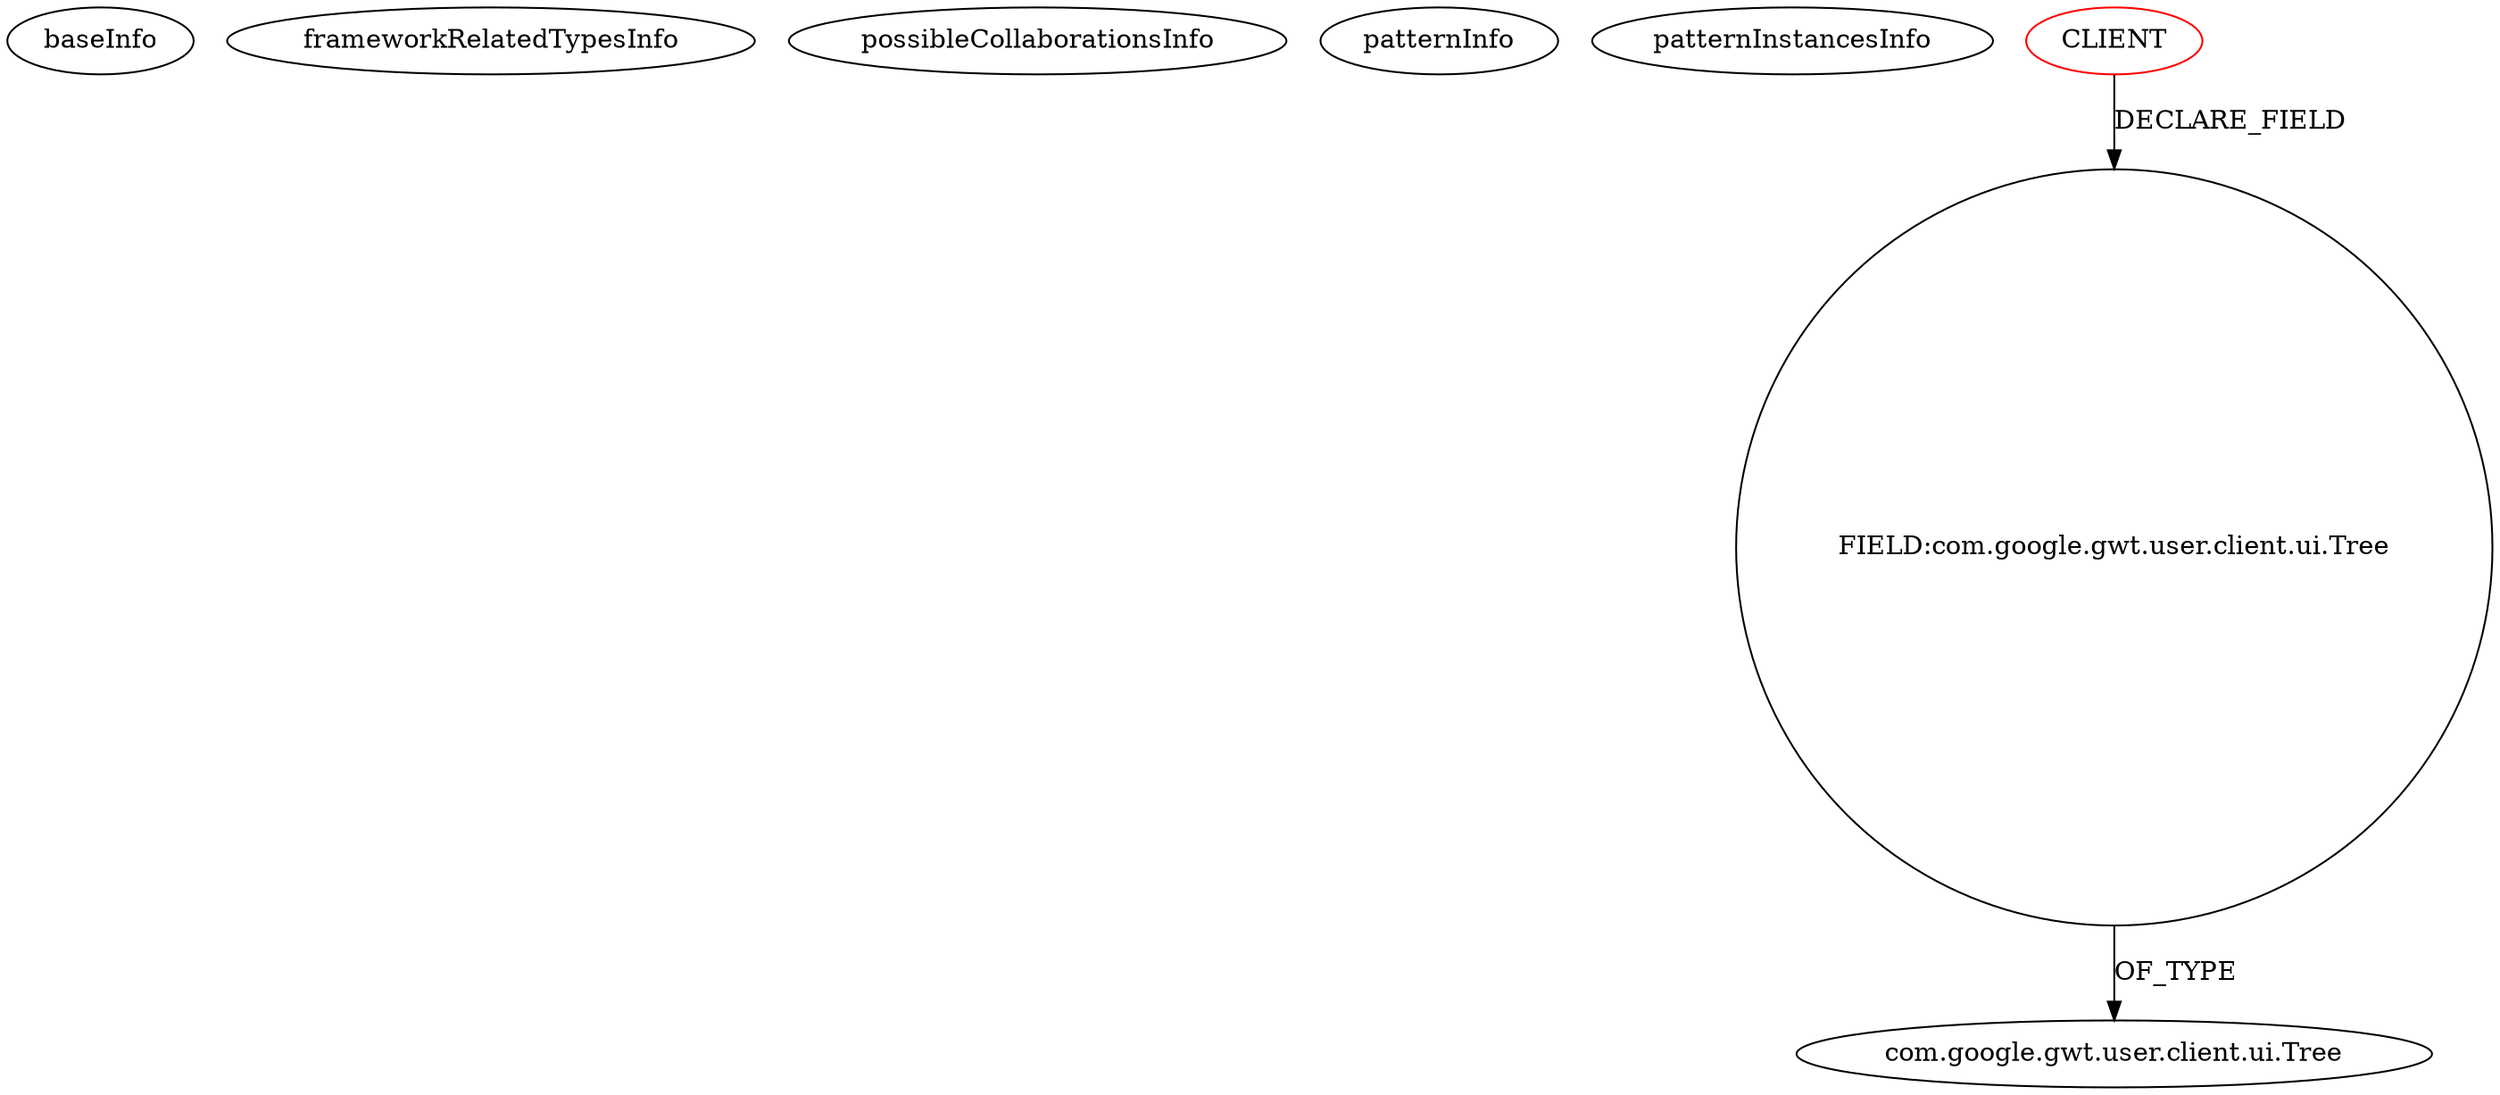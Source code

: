digraph {
baseInfo[graphId=1684,category="pattern",isAnonymous=false,possibleRelation=false]
frameworkRelatedTypesInfo[]
possibleCollaborationsInfo[]
patternInfo[frequency=2.0,patternRootClient=0]
patternInstancesInfo[0="hmiguellima-ugat~/hmiguellima-ugat/ugat-master/src/org/ucp/gwt/widgets/NavTree.java~NavTree~2964",1="CarlRazmus-WebStore~/CarlRazmus-WebStore/WebStore-master/src/tddd24/project/client/WebStore.java~WebStore~61"]
5[label="com.google.gwt.user.client.ui.Tree",vertexType="FRAMEWORK_CLASS_TYPE",isFrameworkType=false]
4[label="FIELD:com.google.gwt.user.client.ui.Tree",vertexType="FIELD_DECLARATION",isFrameworkType=false,shape=circle]
0[label="CLIENT",vertexType="ROOT_CLIENT_CLASS_DECLARATION",isFrameworkType=false,color=red]
0->4[label="DECLARE_FIELD"]
4->5[label="OF_TYPE"]
}
